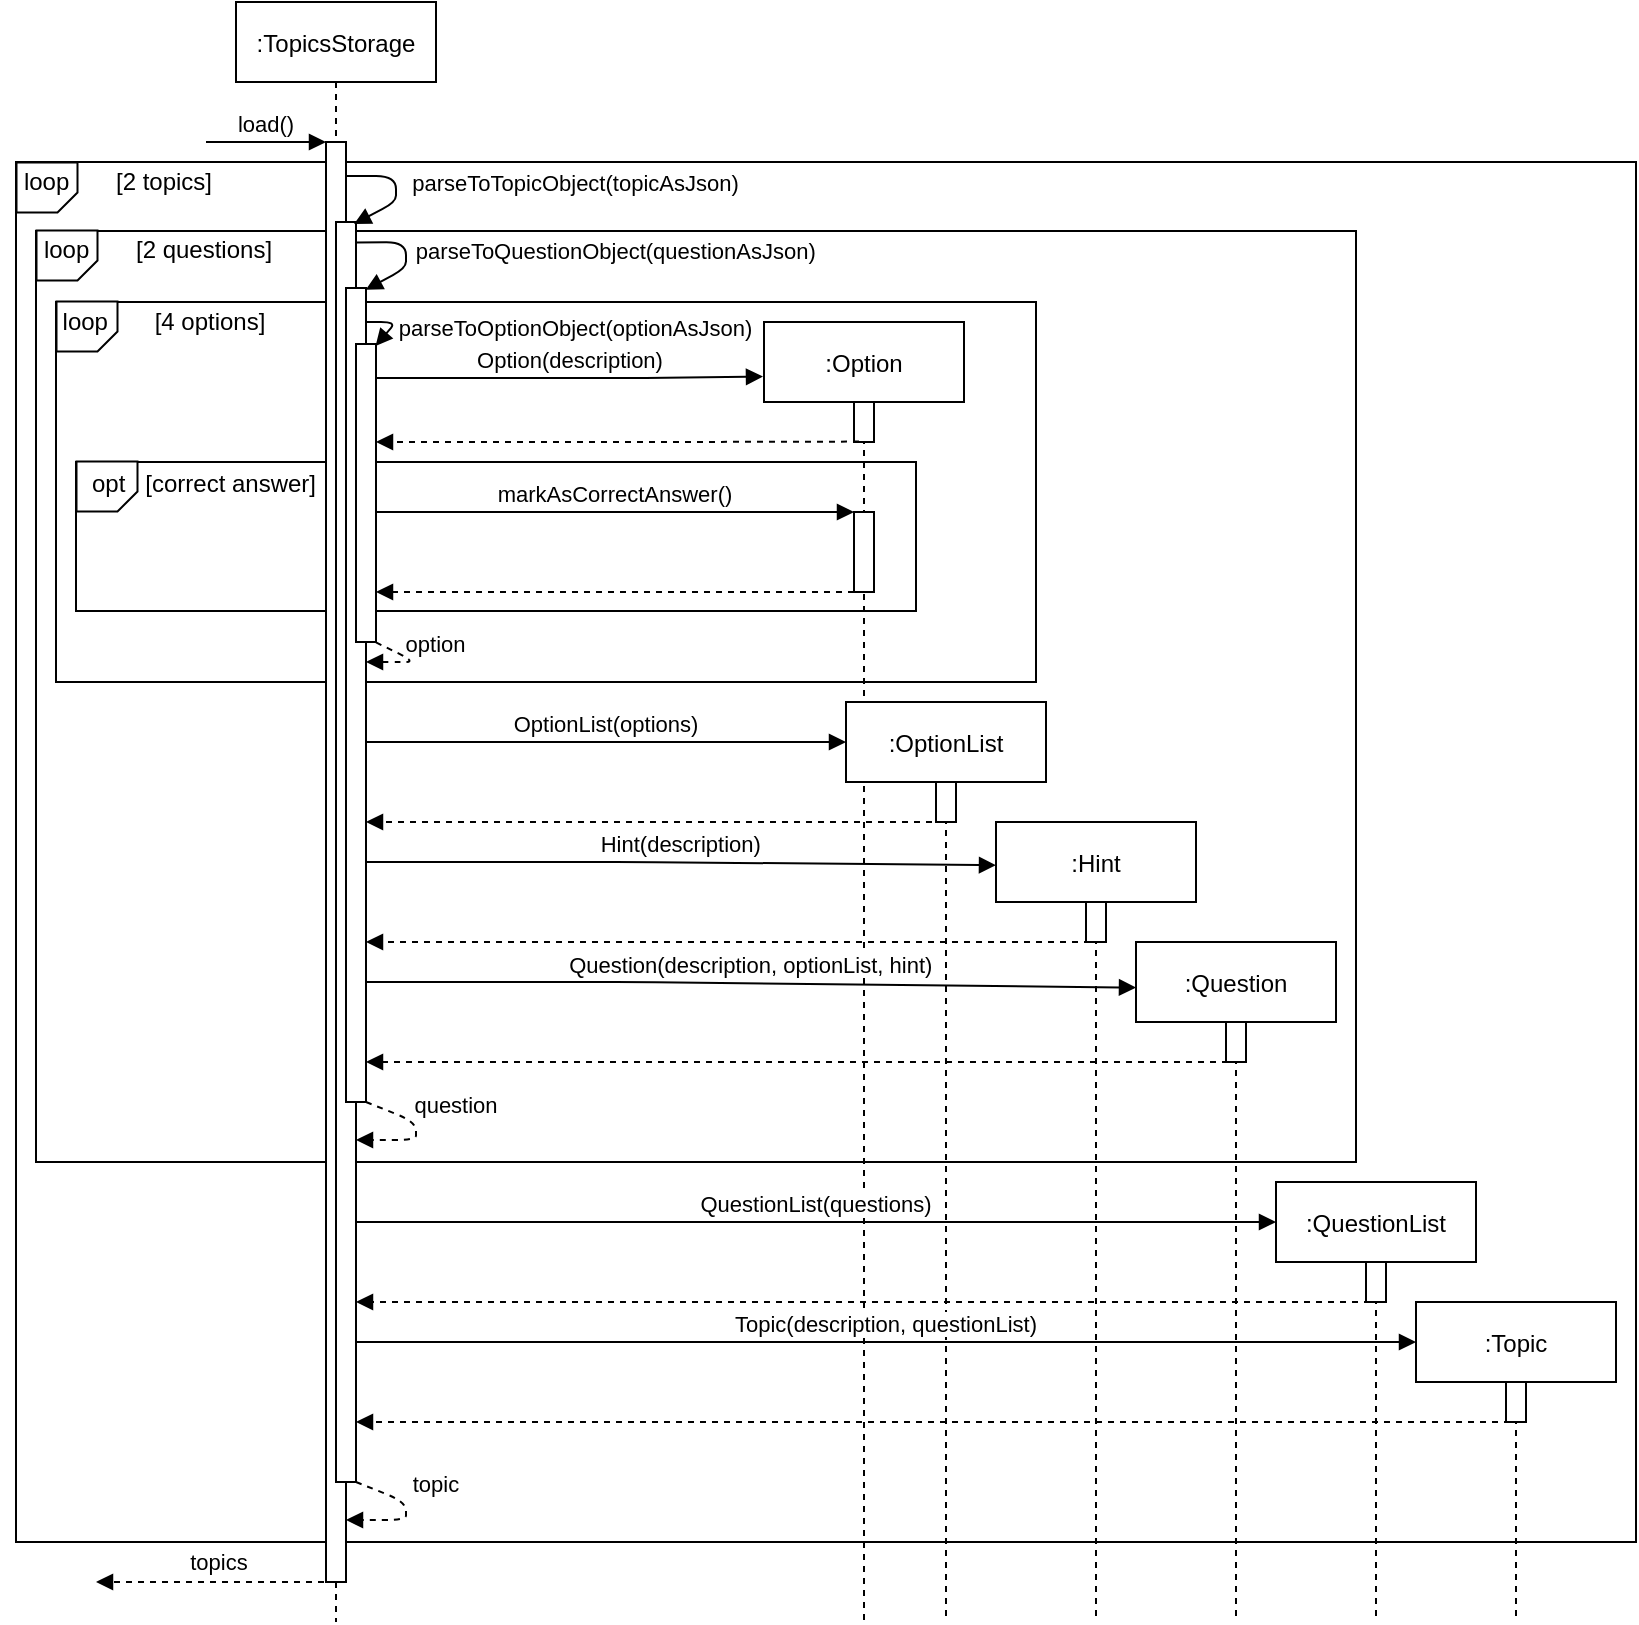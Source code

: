 <mxfile version="13.8.1" type="device"><diagram id="kgpKYQtTHZ0yAKxKKP6v" name="Page-1"><mxGraphModel dx="782" dy="380" grid="1" gridSize="10" guides="1" tooltips="1" connect="1" arrows="1" fold="1" page="1" pageScale="1" pageWidth="850" pageHeight="1100" math="0" shadow="0"><root><mxCell id="0"/><mxCell id="1" parent="0"/><mxCell id="EkoIC5ULaQSF0Q2F3dAD-61" value="" style="rounded=0;whiteSpace=wrap;html=1;" parent="1" vertex="1"><mxGeometry x="10" y="150" width="810" height="690" as="geometry"/></mxCell><mxCell id="EkoIC5ULaQSF0Q2F3dAD-56" value="" style="rounded=0;whiteSpace=wrap;html=1;" parent="1" vertex="1"><mxGeometry x="20" y="184.5" width="660" height="465.5" as="geometry"/></mxCell><mxCell id="EkoIC5ULaQSF0Q2F3dAD-53" value="" style="rounded=0;whiteSpace=wrap;html=1;" parent="1" vertex="1"><mxGeometry x="30" y="220" width="490" height="190" as="geometry"/></mxCell><mxCell id="EkoIC5ULaQSF0Q2F3dAD-15" value="" style="rounded=0;whiteSpace=wrap;html=1;" parent="1" vertex="1"><mxGeometry x="40" y="300" width="420" height="74.5" as="geometry"/></mxCell><mxCell id="3nuBFxr9cyL0pnOWT2aG-1" value=":TopicsStorage" style="shape=umlLifeline;perimeter=lifelinePerimeter;container=1;collapsible=0;recursiveResize=0;rounded=0;shadow=0;strokeWidth=1;" parent="1" vertex="1"><mxGeometry x="120" y="70" width="100" height="810" as="geometry"/></mxCell><mxCell id="3nuBFxr9cyL0pnOWT2aG-2" value="" style="points=[];perimeter=orthogonalPerimeter;rounded=0;shadow=0;strokeWidth=1;" parent="3nuBFxr9cyL0pnOWT2aG-1" vertex="1"><mxGeometry x="45" y="70" width="10" height="720" as="geometry"/></mxCell><mxCell id="3nuBFxr9cyL0pnOWT2aG-3" value="load()" style="verticalAlign=bottom;startArrow=none;endArrow=block;startSize=8;shadow=0;strokeWidth=1;startFill=0;" parent="3nuBFxr9cyL0pnOWT2aG-1" target="3nuBFxr9cyL0pnOWT2aG-2" edge="1"><mxGeometry relative="1" as="geometry"><mxPoint x="-15" y="70" as="sourcePoint"/></mxGeometry></mxCell><mxCell id="3nuBFxr9cyL0pnOWT2aG-5" value=":Option" style="shape=umlLifeline;perimeter=lifelinePerimeter;container=1;collapsible=0;recursiveResize=0;rounded=0;shadow=0;strokeWidth=1;" parent="1" vertex="1"><mxGeometry x="384" y="230" width="100" height="650" as="geometry"/></mxCell><mxCell id="3nuBFxr9cyL0pnOWT2aG-6" value="" style="points=[];perimeter=orthogonalPerimeter;rounded=0;shadow=0;strokeWidth=1;" parent="3nuBFxr9cyL0pnOWT2aG-5" vertex="1"><mxGeometry x="45" y="40" width="10" height="20" as="geometry"/></mxCell><mxCell id="EkoIC5ULaQSF0Q2F3dAD-10" value="" style="points=[];perimeter=orthogonalPerimeter;rounded=0;shadow=0;strokeWidth=1;" parent="3nuBFxr9cyL0pnOWT2aG-5" vertex="1"><mxGeometry x="45" y="95" width="10" height="40" as="geometry"/></mxCell><mxCell id="3nuBFxr9cyL0pnOWT2aG-7" value="" style="verticalAlign=bottom;endArrow=block;dashed=1;endSize=6;shadow=0;strokeWidth=1;endFill=1;exitX=0.475;exitY=0.092;exitDx=0;exitDy=0;exitPerimeter=0;" parent="1" target="EkoIC5ULaQSF0Q2F3dAD-8" edge="1" source="3nuBFxr9cyL0pnOWT2aG-5"><mxGeometry relative="1" as="geometry"><mxPoint x="230" y="290" as="targetPoint"/><mxPoint x="385" y="290" as="sourcePoint"/><Array as="points"><mxPoint x="335" y="290"/></Array></mxGeometry></mxCell><mxCell id="3nuBFxr9cyL0pnOWT2aG-8" value="Option(description)" style="verticalAlign=bottom;endArrow=block;shadow=0;strokeWidth=1;entryX=-0.005;entryY=0.042;entryDx=0;entryDy=0;entryPerimeter=0;" parent="1" edge="1" target="3nuBFxr9cyL0pnOWT2aG-5"><mxGeometry relative="1" as="geometry"><mxPoint x="190" y="258" as="sourcePoint"/><mxPoint x="360" y="259" as="targetPoint"/><Array as="points"><mxPoint x="325" y="258"/></Array></mxGeometry></mxCell><mxCell id="EkoIC5ULaQSF0Q2F3dAD-1" value="" style="verticalAlign=bottom;endArrow=block;dashed=1;endSize=6;exitX=0.5;exitY=1;shadow=0;strokeWidth=1;exitDx=0;exitDy=0;exitPerimeter=0;endFill=1;" parent="1" edge="1"><mxGeometry relative="1" as="geometry"><mxPoint x="50" y="860" as="targetPoint"/><mxPoint x="170" y="860" as="sourcePoint"/></mxGeometry></mxCell><mxCell id="EkoIC5ULaQSF0Q2F3dAD-52" value="topics" style="edgeLabel;html=1;align=center;verticalAlign=middle;resizable=0;points=[];" parent="EkoIC5ULaQSF0Q2F3dAD-1" vertex="1" connectable="0"><mxGeometry x="-0.196" relative="1" as="geometry"><mxPoint x="-11.67" y="-10" as="offset"/></mxGeometry></mxCell><mxCell id="EkoIC5ULaQSF0Q2F3dAD-3" value="" style="points=[];perimeter=orthogonalPerimeter;rounded=0;shadow=0;strokeWidth=1;" parent="1" vertex="1"><mxGeometry x="170" y="180" width="10" height="630" as="geometry"/></mxCell><mxCell id="EkoIC5ULaQSF0Q2F3dAD-5" value="parseToTopicObject(topicAsJson)" style="verticalAlign=bottom;endArrow=block;shadow=0;strokeWidth=1;" parent="1" source="3nuBFxr9cyL0pnOWT2aG-2" edge="1"><mxGeometry x="0.232" y="90" relative="1" as="geometry"><mxPoint x="185" y="192" as="sourcePoint"/><mxPoint x="179" y="181" as="targetPoint"/><Array as="points"><mxPoint x="200" y="157"/><mxPoint x="200" y="170"/></Array><mxPoint x="48" y="-80" as="offset"/></mxGeometry></mxCell><mxCell id="EkoIC5ULaQSF0Q2F3dAD-6" value="" style="points=[];perimeter=orthogonalPerimeter;rounded=0;shadow=0;strokeWidth=1;" parent="1" vertex="1"><mxGeometry x="175" y="213" width="10" height="407" as="geometry"/></mxCell><mxCell id="EkoIC5ULaQSF0Q2F3dAD-7" value="parseToQuestionObject(questionAsJson)" style="verticalAlign=bottom;endArrow=block;shadow=0;strokeWidth=1;exitX=1;exitY=0.038;exitDx=0;exitDy=0;exitPerimeter=0;entryX=0.98;entryY=0.013;entryDx=0;entryDy=0;entryPerimeter=0;" parent="1" edge="1"><mxGeometry x="0.247" y="105" relative="1" as="geometry"><mxPoint x="180" y="190.22" as="sourcePoint"/><mxPoint x="184.8" y="213.91" as="targetPoint"/><Array as="points"><mxPoint x="205" y="190"/><mxPoint x="205" y="203"/></Array><mxPoint x="55" y="-92" as="offset"/></mxGeometry></mxCell><mxCell id="EkoIC5ULaQSF0Q2F3dAD-8" value="" style="points=[];perimeter=orthogonalPerimeter;rounded=0;shadow=0;strokeWidth=1;" parent="1" vertex="1"><mxGeometry x="180" y="241" width="10" height="149" as="geometry"/></mxCell><mxCell id="EkoIC5ULaQSF0Q2F3dAD-9" value="parseToOptionObject(optionAsJson)" style="verticalAlign=bottom;endArrow=block;shadow=0;strokeWidth=1;entryX=0.98;entryY=0.013;entryDx=0;entryDy=0;entryPerimeter=0;" parent="1" source="EkoIC5ULaQSF0Q2F3dAD-6" edge="1"><mxGeometry x="-0.023" y="-91" relative="1" as="geometry"><mxPoint x="185" y="218.27" as="sourcePoint"/><mxPoint x="189.8" y="241.96" as="targetPoint"/><Array as="points"><mxPoint x="200" y="230"/></Array><mxPoint x="159" y="71" as="offset"/></mxGeometry></mxCell><mxCell id="EkoIC5ULaQSF0Q2F3dAD-11" value="markAsCorrectAnswer()" style="verticalAlign=bottom;endArrow=block;shadow=0;strokeWidth=1;" parent="1" target="EkoIC5ULaQSF0Q2F3dAD-10" edge="1"><mxGeometry relative="1" as="geometry"><mxPoint x="190" y="325" as="sourcePoint"/><mxPoint x="340" y="325" as="targetPoint"/><Array as="points"><mxPoint x="325" y="325"/></Array></mxGeometry></mxCell><mxCell id="EkoIC5ULaQSF0Q2F3dAD-14" value="" style="verticalAlign=bottom;endArrow=block;dashed=1;endSize=6;shadow=0;strokeWidth=1;endFill=1;" parent="1" edge="1" source="EkoIC5ULaQSF0Q2F3dAD-10"><mxGeometry relative="1" as="geometry"><mxPoint x="190" y="365" as="targetPoint"/><mxPoint x="385" y="365" as="sourcePoint"/><Array as="points"><mxPoint x="335" y="365"/></Array></mxGeometry></mxCell><mxCell id="EkoIC5ULaQSF0Q2F3dAD-18" value="" style="shape=card;whiteSpace=wrap;html=1;rotation=90;direction=south;size=10;" parent="1" vertex="1"><mxGeometry x="43" y="297" width="25" height="30.5" as="geometry"/></mxCell><mxCell id="EkoIC5ULaQSF0Q2F3dAD-19" value="opt&amp;nbsp; &amp;nbsp;[correct answer]" style="text;html=1;strokeColor=none;fillColor=none;align=center;verticalAlign=middle;whiteSpace=wrap;rounded=0;" parent="1" vertex="1"><mxGeometry x="44.5" y="301.25" width="117.5" height="20" as="geometry"/></mxCell><mxCell id="EkoIC5ULaQSF0Q2F3dAD-20" value=":OptionList" style="shape=umlLifeline;perimeter=lifelinePerimeter;container=1;collapsible=0;recursiveResize=0;rounded=0;shadow=0;strokeWidth=1;" parent="1" vertex="1"><mxGeometry x="425" y="420" width="100" height="460" as="geometry"/></mxCell><mxCell id="EkoIC5ULaQSF0Q2F3dAD-21" value="" style="points=[];perimeter=orthogonalPerimeter;rounded=0;shadow=0;strokeWidth=1;" parent="EkoIC5ULaQSF0Q2F3dAD-20" vertex="1"><mxGeometry x="45" y="40" width="10" height="20" as="geometry"/></mxCell><mxCell id="EkoIC5ULaQSF0Q2F3dAD-45" value="" style="verticalAlign=bottom;endArrow=block;dashed=1;endSize=6;shadow=0;strokeWidth=1;endFill=1;" parent="EkoIC5ULaQSF0Q2F3dAD-20" edge="1"><mxGeometry relative="1" as="geometry"><mxPoint x="-245" y="300" as="targetPoint"/><mxPoint x="262" y="300.0" as="sourcePoint"/><Array as="points"><mxPoint x="210" y="300"/></Array></mxGeometry></mxCell><mxCell id="EkoIC5ULaQSF0Q2F3dAD-23" value=":Hint" style="shape=umlLifeline;perimeter=lifelinePerimeter;container=1;collapsible=0;recursiveResize=0;rounded=0;shadow=0;strokeWidth=1;" parent="1" vertex="1"><mxGeometry x="500" y="480" width="100" height="400" as="geometry"/></mxCell><mxCell id="EkoIC5ULaQSF0Q2F3dAD-24" value="" style="points=[];perimeter=orthogonalPerimeter;rounded=0;shadow=0;strokeWidth=1;" parent="EkoIC5ULaQSF0Q2F3dAD-23" vertex="1"><mxGeometry x="45" y="40" width="10" height="20" as="geometry"/></mxCell><mxCell id="EkoIC5ULaQSF0Q2F3dAD-25" value="OptionList(options)" style="verticalAlign=bottom;endArrow=block;shadow=0;strokeWidth=1;" parent="1" edge="1"><mxGeometry relative="1" as="geometry"><mxPoint x="185" y="440" as="sourcePoint"/><mxPoint x="425" y="440" as="targetPoint"/><Array as="points"><mxPoint x="320" y="440"/></Array></mxGeometry></mxCell><mxCell id="EkoIC5ULaQSF0Q2F3dAD-26" value="option" style="verticalAlign=bottom;endArrow=block;shadow=0;strokeWidth=1;exitX=1;exitY=0.038;exitDx=0;exitDy=0;exitPerimeter=0;dashed=1;" parent="1" target="EkoIC5ULaQSF0Q2F3dAD-6" edge="1"><mxGeometry x="-0.058" y="10" relative="1" as="geometry"><mxPoint x="190" y="390.22" as="sourcePoint"/><mxPoint x="194.8" y="413.91" as="targetPoint"/><Array as="points"><mxPoint x="210" y="400"/><mxPoint x="200" y="400"/></Array><mxPoint x="10" y="-10" as="offset"/></mxGeometry></mxCell><mxCell id="EkoIC5ULaQSF0Q2F3dAD-28" value="" style="verticalAlign=bottom;endArrow=block;dashed=1;endSize=6;shadow=0;strokeWidth=1;endFill=1;" parent="1" edge="1"><mxGeometry relative="1" as="geometry"><mxPoint x="185" y="480" as="targetPoint"/><mxPoint x="480" y="480" as="sourcePoint"/><Array as="points"><mxPoint x="437.5" y="480"/></Array></mxGeometry></mxCell><mxCell id="EkoIC5ULaQSF0Q2F3dAD-29" value="Hint(description)" style="verticalAlign=bottom;endArrow=block;shadow=0;strokeWidth=1;entryX=0;entryY=0.054;entryDx=0;entryDy=0;entryPerimeter=0;" parent="1" target="EkoIC5ULaQSF0Q2F3dAD-23" edge="1"><mxGeometry relative="1" as="geometry"><mxPoint x="184.9" y="500" as="sourcePoint"/><mxPoint x="440.0" y="500.1" as="targetPoint"/><Array as="points"><mxPoint x="319.9" y="500"/></Array></mxGeometry></mxCell><mxCell id="EkoIC5ULaQSF0Q2F3dAD-30" value=":Question" style="shape=umlLifeline;perimeter=lifelinePerimeter;container=1;collapsible=0;recursiveResize=0;rounded=0;shadow=0;strokeWidth=1;" parent="1" vertex="1"><mxGeometry x="570" y="540" width="100" height="340" as="geometry"/></mxCell><mxCell id="EkoIC5ULaQSF0Q2F3dAD-31" value="" style="points=[];perimeter=orthogonalPerimeter;rounded=0;shadow=0;strokeWidth=1;" parent="EkoIC5ULaQSF0Q2F3dAD-30" vertex="1"><mxGeometry x="45" y="40" width="10" height="20" as="geometry"/></mxCell><mxCell id="EkoIC5ULaQSF0Q2F3dAD-32" value="" style="verticalAlign=bottom;endArrow=block;dashed=1;endSize=6;shadow=0;strokeWidth=1;endFill=1;" parent="1" edge="1"><mxGeometry relative="1" as="geometry"><mxPoint x="185" y="540" as="targetPoint"/><mxPoint x="547" y="540" as="sourcePoint"/><Array as="points"><mxPoint x="495" y="540"/></Array></mxGeometry></mxCell><mxCell id="EkoIC5ULaQSF0Q2F3dAD-33" value="Question(description, optionList, hint)" style="verticalAlign=bottom;endArrow=block;shadow=0;strokeWidth=1;entryX=0;entryY=0.067;entryDx=0;entryDy=0;entryPerimeter=0;" parent="1" target="EkoIC5ULaQSF0Q2F3dAD-30" edge="1"><mxGeometry relative="1" as="geometry"><mxPoint x="184.9" y="560" as="sourcePoint"/><mxPoint x="500" y="560.1" as="targetPoint"/><Array as="points"><mxPoint x="319.9" y="560"/></Array></mxGeometry></mxCell><mxCell id="EkoIC5ULaQSF0Q2F3dAD-34" value="" style="verticalAlign=bottom;endArrow=block;dashed=1;endSize=6;shadow=0;strokeWidth=1;endFill=1;" parent="1" edge="1"><mxGeometry relative="1" as="geometry"><mxPoint x="185" y="600" as="targetPoint"/><mxPoint x="622" y="600" as="sourcePoint"/><Array as="points"><mxPoint x="570" y="600"/></Array></mxGeometry></mxCell><mxCell id="EkoIC5ULaQSF0Q2F3dAD-37" value="question" style="verticalAlign=bottom;endArrow=block;shadow=0;strokeWidth=1;dashed=1;" parent="1" edge="1"><mxGeometry x="-0.166" y="20" relative="1" as="geometry"><mxPoint x="185" y="620" as="sourcePoint"/><mxPoint x="180" y="639" as="targetPoint"/><Array as="points"><mxPoint x="210" y="630"/><mxPoint x="210" y="639"/></Array><mxPoint as="offset"/></mxGeometry></mxCell><mxCell id="EkoIC5ULaQSF0Q2F3dAD-39" value=":QuestionList" style="shape=umlLifeline;perimeter=lifelinePerimeter;container=1;collapsible=0;recursiveResize=0;rounded=0;shadow=0;strokeWidth=1;" parent="1" vertex="1"><mxGeometry x="640" y="660" width="100" height="220" as="geometry"/></mxCell><mxCell id="EkoIC5ULaQSF0Q2F3dAD-40" value="" style="points=[];perimeter=orthogonalPerimeter;rounded=0;shadow=0;strokeWidth=1;" parent="EkoIC5ULaQSF0Q2F3dAD-39" vertex="1"><mxGeometry x="45" y="40" width="10" height="20" as="geometry"/></mxCell><mxCell id="EkoIC5ULaQSF0Q2F3dAD-41" value="QuestionList(questions)" style="verticalAlign=bottom;endArrow=block;shadow=0;strokeWidth=1;" parent="1" edge="1"><mxGeometry relative="1" as="geometry"><mxPoint x="180" y="680" as="sourcePoint"/><mxPoint x="640" y="680" as="targetPoint"/><Array as="points"><mxPoint x="332.45" y="680"/></Array></mxGeometry></mxCell><mxCell id="EkoIC5ULaQSF0Q2F3dAD-46" value=":Topic" style="shape=umlLifeline;perimeter=lifelinePerimeter;container=1;collapsible=0;recursiveResize=0;rounded=0;shadow=0;strokeWidth=1;" parent="1" vertex="1"><mxGeometry x="710" y="720" width="100" height="160" as="geometry"/></mxCell><mxCell id="EkoIC5ULaQSF0Q2F3dAD-47" value="" style="points=[];perimeter=orthogonalPerimeter;rounded=0;shadow=0;strokeWidth=1;" parent="EkoIC5ULaQSF0Q2F3dAD-46" vertex="1"><mxGeometry x="45" y="40" width="10" height="20" as="geometry"/></mxCell><mxCell id="EkoIC5ULaQSF0Q2F3dAD-48" value="Topic(description, questionList)" style="verticalAlign=bottom;endArrow=block;shadow=0;strokeWidth=1;" parent="1" edge="1"><mxGeometry relative="1" as="geometry"><mxPoint x="180" y="740.0" as="sourcePoint"/><mxPoint x="710" y="740" as="targetPoint"/><Array as="points"><mxPoint x="332.45" y="740"/></Array></mxGeometry></mxCell><mxCell id="EkoIC5ULaQSF0Q2F3dAD-49" value="" style="verticalAlign=bottom;endArrow=block;dashed=1;endSize=6;shadow=0;strokeWidth=1;endFill=1;" parent="1" edge="1"><mxGeometry relative="1" as="geometry"><mxPoint x="180" y="780" as="targetPoint"/><mxPoint x="757" y="780.0" as="sourcePoint"/><Array as="points"><mxPoint x="705" y="780"/></Array></mxGeometry></mxCell><mxCell id="EkoIC5ULaQSF0Q2F3dAD-50" value="topic" style="verticalAlign=bottom;endArrow=block;shadow=0;strokeWidth=1;dashed=1;" parent="1" edge="1"><mxGeometry x="-0.183" y="15" relative="1" as="geometry"><mxPoint x="180" y="810.0" as="sourcePoint"/><mxPoint x="175" y="829.0" as="targetPoint"/><Array as="points"><mxPoint x="205" y="820"/><mxPoint x="205" y="829"/></Array><mxPoint as="offset"/></mxGeometry></mxCell><mxCell id="EkoIC5ULaQSF0Q2F3dAD-54" value="" style="shape=card;whiteSpace=wrap;html=1;rotation=90;direction=south;size=10;" parent="1" vertex="1"><mxGeometry x="33" y="217" width="25" height="30.5" as="geometry"/></mxCell><mxCell id="EkoIC5ULaQSF0Q2F3dAD-55" value="loop&amp;nbsp; &amp;nbsp; &amp;nbsp; &amp;nbsp;[4 options]" style="text;html=1;strokeColor=none;fillColor=none;align=center;verticalAlign=middle;whiteSpace=wrap;rounded=0;" parent="1" vertex="1"><mxGeometry x="25" y="220" width="117.5" height="20" as="geometry"/></mxCell><mxCell id="EkoIC5ULaQSF0Q2F3dAD-59" value="" style="shape=card;whiteSpace=wrap;html=1;rotation=90;direction=south;size=10;" parent="1" vertex="1"><mxGeometry x="23" y="181.5" width="25" height="30.5" as="geometry"/></mxCell><mxCell id="EkoIC5ULaQSF0Q2F3dAD-60" value="loop&amp;nbsp; &amp;nbsp; &amp;nbsp; &amp;nbsp;[2 questions]" style="text;html=1;strokeColor=none;fillColor=none;align=center;verticalAlign=middle;whiteSpace=wrap;rounded=0;" parent="1" vertex="1"><mxGeometry x="22" y="183.5" width="117.5" height="20" as="geometry"/></mxCell><mxCell id="EkoIC5ULaQSF0Q2F3dAD-62" value="" style="shape=card;whiteSpace=wrap;html=1;rotation=90;direction=south;size=10;" parent="1" vertex="1"><mxGeometry x="13" y="147.5" width="25" height="30.5" as="geometry"/></mxCell><mxCell id="EkoIC5ULaQSF0Q2F3dAD-63" value="loop&amp;nbsp; &amp;nbsp; &amp;nbsp; &amp;nbsp;[2 topics]" style="text;html=1;strokeColor=none;fillColor=none;align=center;verticalAlign=middle;whiteSpace=wrap;rounded=0;" parent="1" vertex="1"><mxGeometry x="2" y="150" width="117.5" height="20" as="geometry"/></mxCell></root></mxGraphModel></diagram></mxfile>